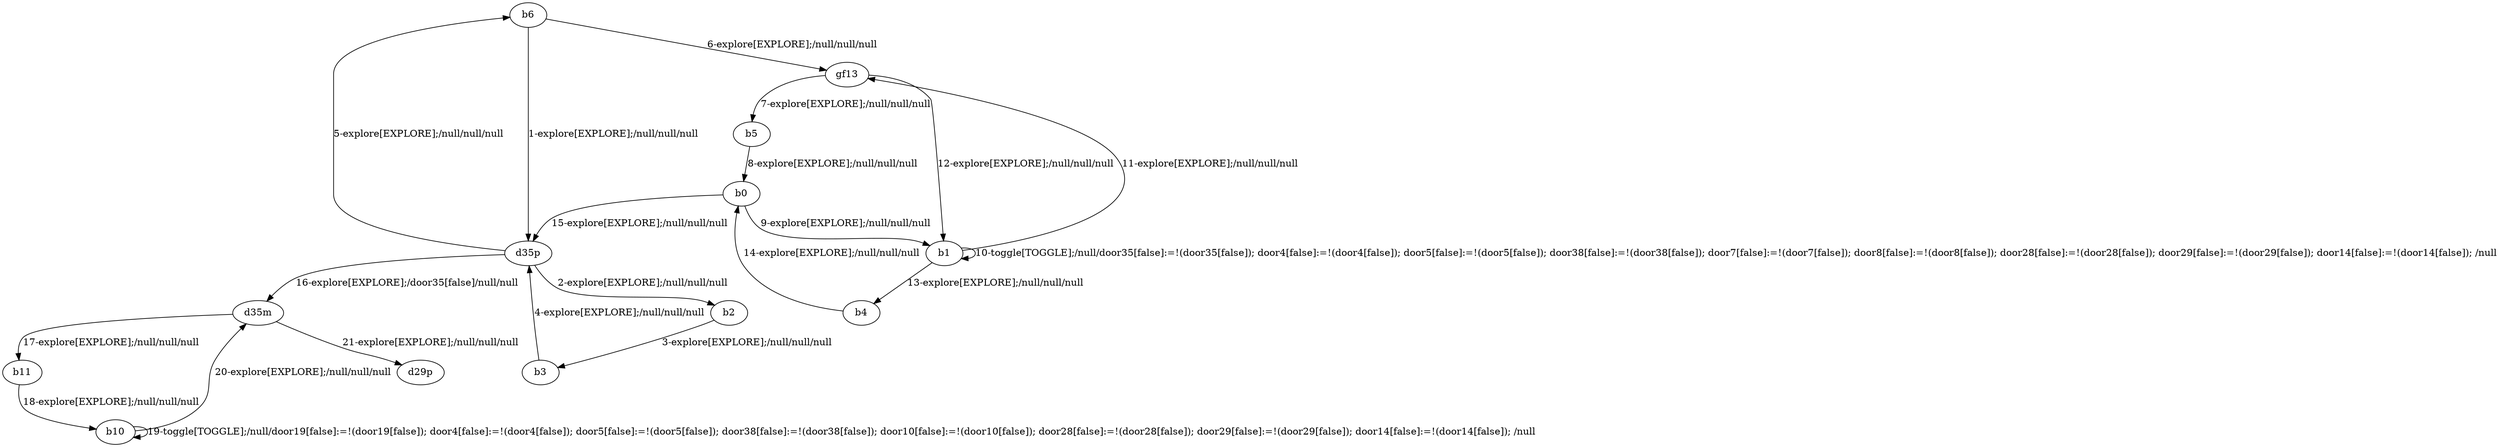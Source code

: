 # Total number of goals covered by this test: 2
# b10 --> b10
# b10 --> d35m

digraph g {
"b6" -> "d35p" [label = "1-explore[EXPLORE];/null/null/null"];
"d35p" -> "b2" [label = "2-explore[EXPLORE];/null/null/null"];
"b2" -> "b3" [label = "3-explore[EXPLORE];/null/null/null"];
"b3" -> "d35p" [label = "4-explore[EXPLORE];/null/null/null"];
"d35p" -> "b6" [label = "5-explore[EXPLORE];/null/null/null"];
"b6" -> "gf13" [label = "6-explore[EXPLORE];/null/null/null"];
"gf13" -> "b5" [label = "7-explore[EXPLORE];/null/null/null"];
"b5" -> "b0" [label = "8-explore[EXPLORE];/null/null/null"];
"b0" -> "b1" [label = "9-explore[EXPLORE];/null/null/null"];
"b1" -> "b1" [label = "10-toggle[TOGGLE];/null/door35[false]:=!(door35[false]); door4[false]:=!(door4[false]); door5[false]:=!(door5[false]); door38[false]:=!(door38[false]); door7[false]:=!(door7[false]); door8[false]:=!(door8[false]); door28[false]:=!(door28[false]); door29[false]:=!(door29[false]); door14[false]:=!(door14[false]); /null"];
"b1" -> "gf13" [label = "11-explore[EXPLORE];/null/null/null"];
"gf13" -> "b1" [label = "12-explore[EXPLORE];/null/null/null"];
"b1" -> "b4" [label = "13-explore[EXPLORE];/null/null/null"];
"b4" -> "b0" [label = "14-explore[EXPLORE];/null/null/null"];
"b0" -> "d35p" [label = "15-explore[EXPLORE];/null/null/null"];
"d35p" -> "d35m" [label = "16-explore[EXPLORE];/door35[false]/null/null"];
"d35m" -> "b11" [label = "17-explore[EXPLORE];/null/null/null"];
"b11" -> "b10" [label = "18-explore[EXPLORE];/null/null/null"];
"b10" -> "b10" [label = "19-toggle[TOGGLE];/null/door19[false]:=!(door19[false]); door4[false]:=!(door4[false]); door5[false]:=!(door5[false]); door38[false]:=!(door38[false]); door10[false]:=!(door10[false]); door28[false]:=!(door28[false]); door29[false]:=!(door29[false]); door14[false]:=!(door14[false]); /null"];
"b10" -> "d35m" [label = "20-explore[EXPLORE];/null/null/null"];
"d35m" -> "d29p" [label = "21-explore[EXPLORE];/null/null/null"];
}